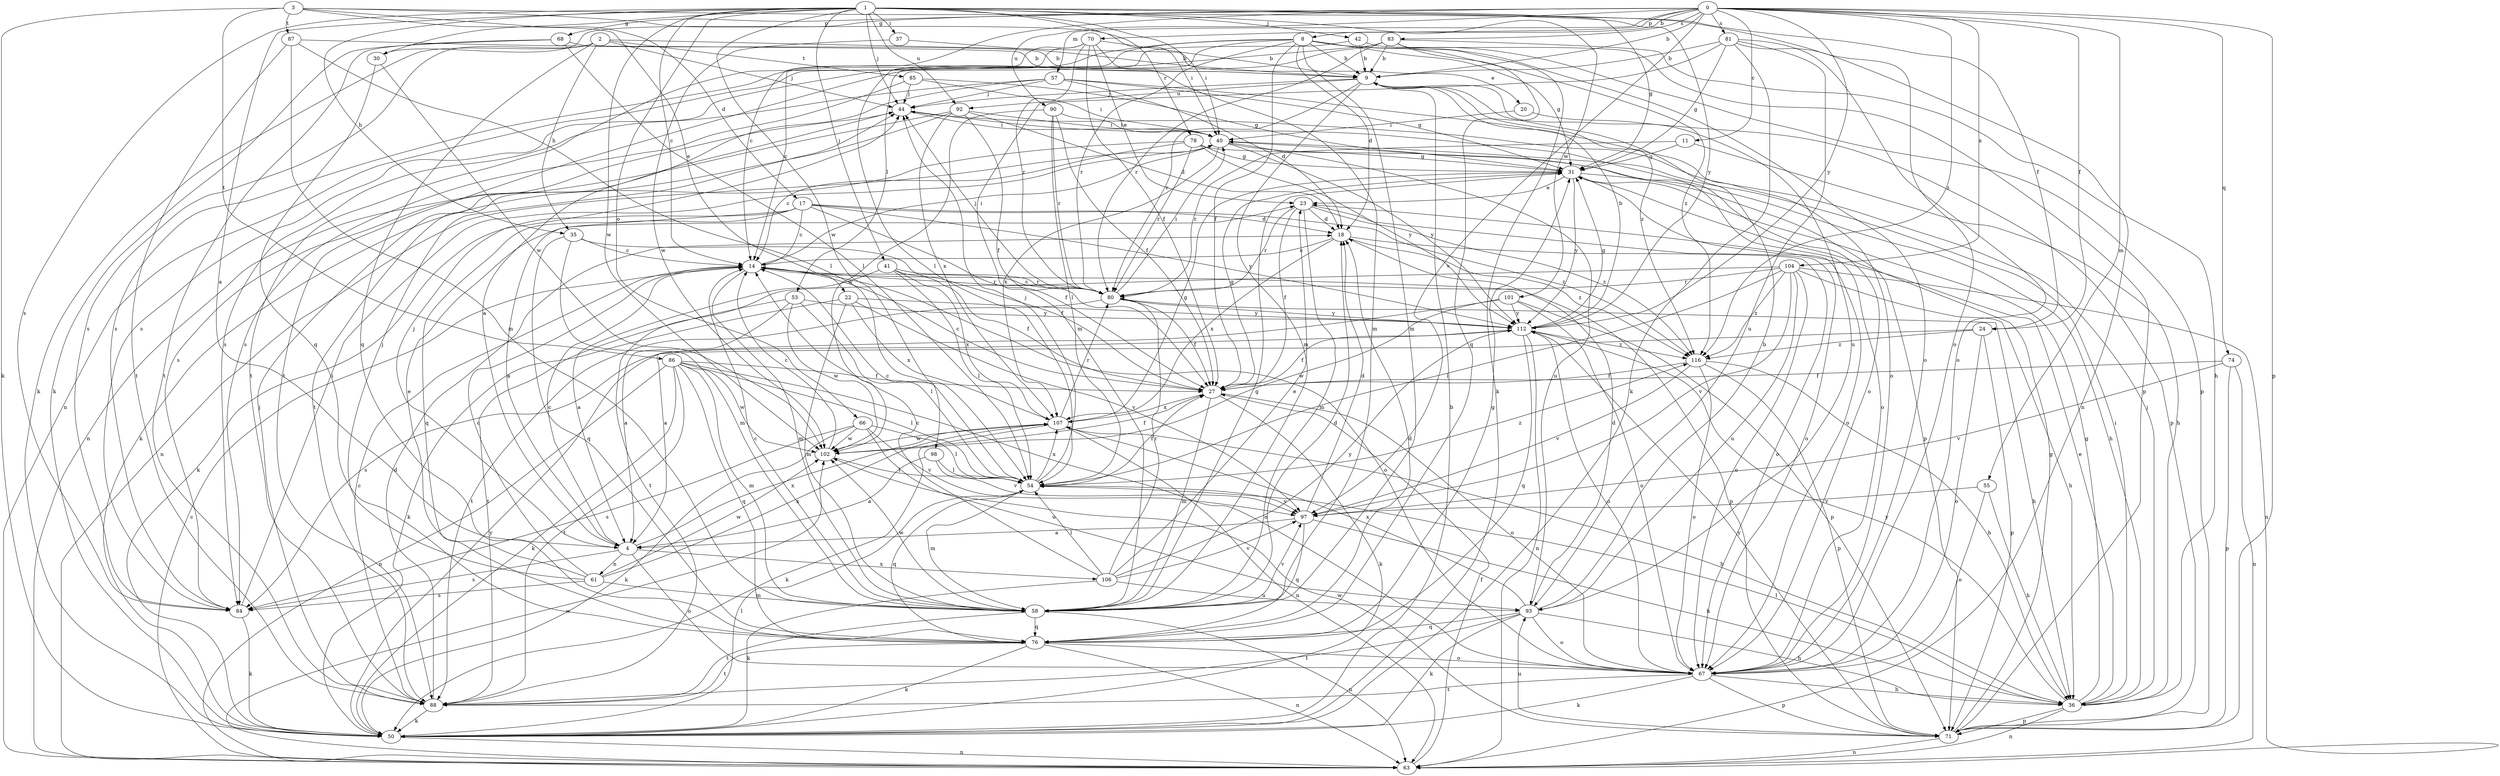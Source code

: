 strict digraph  {
0;
1;
2;
3;
4;
8;
9;
11;
14;
17;
18;
20;
22;
23;
24;
27;
30;
31;
35;
36;
37;
40;
41;
42;
44;
50;
53;
54;
55;
57;
58;
61;
63;
66;
67;
68;
70;
71;
74;
76;
78;
80;
81;
83;
84;
85;
86;
87;
88;
90;
92;
93;
97;
98;
101;
102;
104;
106;
107;
112;
116;
0 -> 8  [label=b];
0 -> 9  [label=b];
0 -> 11  [label=c];
0 -> 14  [label=c];
0 -> 24  [label=f];
0 -> 30  [label=g];
0 -> 55  [label=m];
0 -> 57  [label=m];
0 -> 68  [label=p];
0 -> 70  [label=p];
0 -> 71  [label=p];
0 -> 74  [label=q];
0 -> 81  [label=s];
0 -> 83  [label=s];
0 -> 90  [label=u];
0 -> 97  [label=v];
0 -> 104  [label=x];
0 -> 112  [label=y];
0 -> 116  [label=z];
1 -> 4  [label=a];
1 -> 14  [label=c];
1 -> 30  [label=g];
1 -> 31  [label=g];
1 -> 35  [label=h];
1 -> 37  [label=i];
1 -> 40  [label=i];
1 -> 41  [label=j];
1 -> 42  [label=j];
1 -> 44  [label=j];
1 -> 66  [label=o];
1 -> 67  [label=o];
1 -> 78  [label=r];
1 -> 84  [label=s];
1 -> 92  [label=u];
1 -> 98  [label=w];
1 -> 101  [label=w];
1 -> 102  [label=w];
1 -> 112  [label=y];
2 -> 20  [label=e];
2 -> 35  [label=h];
2 -> 44  [label=j];
2 -> 50  [label=k];
2 -> 76  [label=q];
2 -> 84  [label=s];
2 -> 85  [label=t];
3 -> 17  [label=d];
3 -> 22  [label=e];
3 -> 24  [label=f];
3 -> 40  [label=i];
3 -> 50  [label=k];
3 -> 86  [label=t];
3 -> 87  [label=t];
4 -> 14  [label=c];
4 -> 44  [label=j];
4 -> 61  [label=n];
4 -> 67  [label=o];
4 -> 84  [label=s];
4 -> 106  [label=x];
4 -> 107  [label=x];
8 -> 9  [label=b];
8 -> 14  [label=c];
8 -> 18  [label=d];
8 -> 27  [label=f];
8 -> 31  [label=g];
8 -> 53  [label=l];
8 -> 58  [label=m];
8 -> 67  [label=o];
8 -> 71  [label=p];
8 -> 80  [label=r];
8 -> 84  [label=s];
8 -> 116  [label=z];
9 -> 44  [label=j];
9 -> 58  [label=m];
9 -> 80  [label=r];
9 -> 92  [label=u];
9 -> 93  [label=u];
9 -> 116  [label=z];
11 -> 31  [label=g];
11 -> 36  [label=h];
11 -> 80  [label=r];
14 -> 40  [label=i];
14 -> 58  [label=m];
14 -> 67  [label=o];
14 -> 71  [label=p];
14 -> 80  [label=r];
17 -> 4  [label=a];
17 -> 14  [label=c];
17 -> 18  [label=d];
17 -> 27  [label=f];
17 -> 50  [label=k];
17 -> 76  [label=q];
17 -> 112  [label=y];
17 -> 116  [label=z];
18 -> 14  [label=c];
18 -> 67  [label=o];
18 -> 107  [label=x];
18 -> 116  [label=z];
20 -> 40  [label=i];
20 -> 71  [label=p];
22 -> 50  [label=k];
22 -> 58  [label=m];
22 -> 97  [label=v];
22 -> 107  [label=x];
22 -> 112  [label=y];
23 -> 18  [label=d];
23 -> 27  [label=f];
23 -> 58  [label=m];
23 -> 67  [label=o];
23 -> 80  [label=r];
23 -> 116  [label=z];
24 -> 67  [label=o];
24 -> 71  [label=p];
24 -> 84  [label=s];
24 -> 116  [label=z];
27 -> 14  [label=c];
27 -> 31  [label=g];
27 -> 50  [label=k];
27 -> 58  [label=m];
27 -> 67  [label=o];
27 -> 107  [label=x];
30 -> 76  [label=q];
30 -> 102  [label=w];
31 -> 23  [label=e];
31 -> 36  [label=h];
31 -> 67  [label=o];
31 -> 112  [label=y];
35 -> 14  [label=c];
35 -> 27  [label=f];
35 -> 58  [label=m];
35 -> 76  [label=q];
36 -> 23  [label=e];
36 -> 31  [label=g];
36 -> 40  [label=i];
36 -> 44  [label=j];
36 -> 54  [label=l];
36 -> 63  [label=n];
36 -> 71  [label=p];
36 -> 112  [label=y];
37 -> 9  [label=b];
37 -> 102  [label=w];
40 -> 31  [label=g];
40 -> 63  [label=n];
40 -> 67  [label=o];
40 -> 93  [label=u];
40 -> 107  [label=x];
40 -> 112  [label=y];
41 -> 4  [label=a];
41 -> 27  [label=f];
41 -> 54  [label=l];
41 -> 80  [label=r];
41 -> 107  [label=x];
42 -> 9  [label=b];
42 -> 63  [label=n];
42 -> 71  [label=p];
44 -> 40  [label=i];
44 -> 67  [label=o];
44 -> 84  [label=s];
50 -> 9  [label=b];
50 -> 54  [label=l];
50 -> 63  [label=n];
50 -> 112  [label=y];
53 -> 4  [label=a];
53 -> 54  [label=l];
53 -> 88  [label=t];
53 -> 102  [label=w];
53 -> 112  [label=y];
54 -> 14  [label=c];
54 -> 27  [label=f];
54 -> 44  [label=j];
54 -> 58  [label=m];
54 -> 76  [label=q];
54 -> 97  [label=v];
54 -> 107  [label=x];
54 -> 116  [label=z];
55 -> 36  [label=h];
55 -> 67  [label=o];
55 -> 97  [label=v];
57 -> 4  [label=a];
57 -> 18  [label=d];
57 -> 31  [label=g];
57 -> 44  [label=j];
57 -> 67  [label=o];
57 -> 84  [label=s];
58 -> 14  [label=c];
58 -> 18  [label=d];
58 -> 31  [label=g];
58 -> 63  [label=n];
58 -> 76  [label=q];
58 -> 88  [label=t];
58 -> 97  [label=v];
58 -> 102  [label=w];
61 -> 14  [label=c];
61 -> 23  [label=e];
61 -> 44  [label=j];
61 -> 58  [label=m];
61 -> 84  [label=s];
61 -> 102  [label=w];
61 -> 107  [label=x];
63 -> 14  [label=c];
63 -> 27  [label=f];
63 -> 102  [label=w];
66 -> 50  [label=k];
66 -> 54  [label=l];
66 -> 84  [label=s];
66 -> 93  [label=u];
66 -> 97  [label=v];
66 -> 102  [label=w];
67 -> 36  [label=h];
67 -> 50  [label=k];
67 -> 71  [label=p];
67 -> 88  [label=t];
68 -> 9  [label=b];
68 -> 50  [label=k];
68 -> 54  [label=l];
68 -> 88  [label=t];
70 -> 9  [label=b];
70 -> 23  [label=e];
70 -> 27  [label=f];
70 -> 54  [label=l];
70 -> 58  [label=m];
70 -> 80  [label=r];
70 -> 88  [label=t];
71 -> 31  [label=g];
71 -> 63  [label=n];
71 -> 93  [label=u];
71 -> 102  [label=w];
71 -> 112  [label=y];
74 -> 27  [label=f];
74 -> 63  [label=n];
74 -> 71  [label=p];
74 -> 97  [label=v];
76 -> 18  [label=d];
76 -> 31  [label=g];
76 -> 50  [label=k];
76 -> 63  [label=n];
76 -> 67  [label=o];
76 -> 88  [label=t];
78 -> 14  [label=c];
78 -> 31  [label=g];
78 -> 50  [label=k];
78 -> 71  [label=p];
78 -> 80  [label=r];
78 -> 112  [label=y];
80 -> 14  [label=c];
80 -> 27  [label=f];
80 -> 36  [label=h];
80 -> 40  [label=i];
80 -> 44  [label=j];
80 -> 88  [label=t];
80 -> 112  [label=y];
81 -> 9  [label=b];
81 -> 31  [label=g];
81 -> 50  [label=k];
81 -> 58  [label=m];
81 -> 63  [label=n];
81 -> 67  [label=o];
81 -> 93  [label=u];
83 -> 9  [label=b];
83 -> 36  [label=h];
83 -> 50  [label=k];
83 -> 76  [label=q];
83 -> 80  [label=r];
83 -> 84  [label=s];
83 -> 88  [label=t];
84 -> 40  [label=i];
84 -> 50  [label=k];
85 -> 31  [label=g];
85 -> 40  [label=i];
85 -> 44  [label=j];
85 -> 84  [label=s];
86 -> 27  [label=f];
86 -> 50  [label=k];
86 -> 54  [label=l];
86 -> 58  [label=m];
86 -> 63  [label=n];
86 -> 67  [label=o];
86 -> 76  [label=q];
86 -> 88  [label=t];
86 -> 102  [label=w];
87 -> 9  [label=b];
87 -> 54  [label=l];
87 -> 58  [label=m];
87 -> 88  [label=t];
88 -> 14  [label=c];
88 -> 18  [label=d];
88 -> 44  [label=j];
88 -> 50  [label=k];
90 -> 27  [label=f];
90 -> 40  [label=i];
90 -> 54  [label=l];
90 -> 80  [label=r];
90 -> 102  [label=w];
92 -> 18  [label=d];
92 -> 27  [label=f];
92 -> 40  [label=i];
92 -> 63  [label=n];
92 -> 88  [label=t];
92 -> 107  [label=x];
93 -> 9  [label=b];
93 -> 18  [label=d];
93 -> 36  [label=h];
93 -> 50  [label=k];
93 -> 67  [label=o];
93 -> 76  [label=q];
93 -> 88  [label=t];
93 -> 107  [label=x];
97 -> 4  [label=a];
97 -> 18  [label=d];
97 -> 36  [label=h];
97 -> 76  [label=q];
98 -> 4  [label=a];
98 -> 54  [label=l];
98 -> 97  [label=v];
101 -> 4  [label=a];
101 -> 67  [label=o];
101 -> 71  [label=p];
101 -> 102  [label=w];
101 -> 112  [label=y];
102 -> 14  [label=c];
102 -> 27  [label=f];
102 -> 54  [label=l];
104 -> 36  [label=h];
104 -> 54  [label=l];
104 -> 63  [label=n];
104 -> 67  [label=o];
104 -> 80  [label=r];
104 -> 88  [label=t];
104 -> 93  [label=u];
104 -> 97  [label=v];
104 -> 116  [label=z];
106 -> 14  [label=c];
106 -> 23  [label=e];
106 -> 50  [label=k];
106 -> 54  [label=l];
106 -> 80  [label=r];
106 -> 93  [label=u];
106 -> 97  [label=v];
106 -> 112  [label=y];
107 -> 31  [label=g];
107 -> 36  [label=h];
107 -> 50  [label=k];
107 -> 63  [label=n];
107 -> 80  [label=r];
107 -> 102  [label=w];
112 -> 9  [label=b];
112 -> 27  [label=f];
112 -> 31  [label=g];
112 -> 63  [label=n];
112 -> 67  [label=o];
112 -> 76  [label=q];
112 -> 116  [label=z];
116 -> 27  [label=f];
116 -> 36  [label=h];
116 -> 67  [label=o];
116 -> 71  [label=p];
116 -> 97  [label=v];
}
